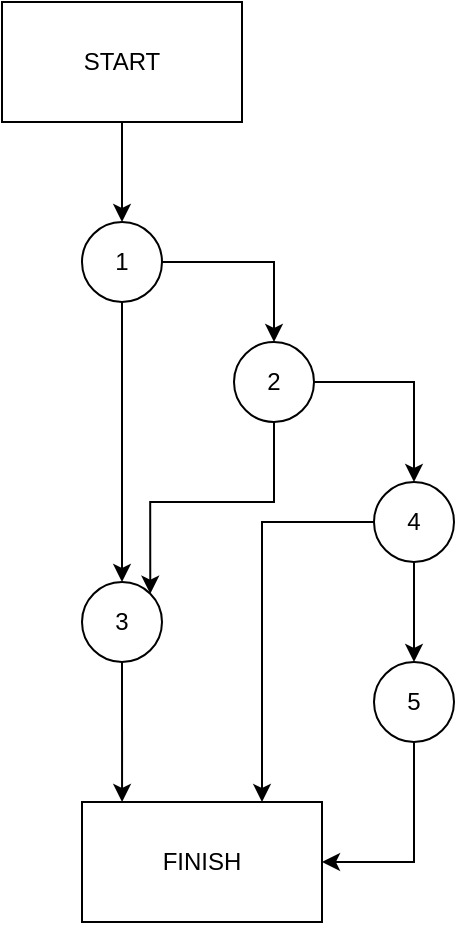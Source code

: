 <mxfile version="21.1.4" type="github">
  <diagram name="Página-1" id="cp4jBdSvonldiK07e4PR">
    <mxGraphModel dx="1269" dy="430" grid="1" gridSize="10" guides="1" tooltips="1" connect="1" arrows="1" fold="1" page="1" pageScale="1" pageWidth="827" pageHeight="1169" math="0" shadow="0">
      <root>
        <mxCell id="0" />
        <mxCell id="1" parent="0" />
        <mxCell id="s3WLJH-o-iqTyc3BweW6-26" value="" style="edgeStyle=orthogonalEdgeStyle;rounded=0;orthogonalLoop=1;jettySize=auto;html=1;entryX=0.5;entryY=0;entryDx=0;entryDy=0;" edge="1" parent="1" source="s3WLJH-o-iqTyc3BweW6-1" target="s3WLJH-o-iqTyc3BweW6-3">
          <mxGeometry relative="1" as="geometry" />
        </mxCell>
        <mxCell id="s3WLJH-o-iqTyc3BweW6-1" value="START" style="rounded=0;whiteSpace=wrap;html=1;" vertex="1" parent="1">
          <mxGeometry x="314" y="40" width="120" height="60" as="geometry" />
        </mxCell>
        <mxCell id="s3WLJH-o-iqTyc3BweW6-2" value="FINISH" style="rounded=0;whiteSpace=wrap;html=1;" vertex="1" parent="1">
          <mxGeometry x="354" y="440" width="120" height="60" as="geometry" />
        </mxCell>
        <mxCell id="s3WLJH-o-iqTyc3BweW6-8" style="edgeStyle=orthogonalEdgeStyle;rounded=0;orthogonalLoop=1;jettySize=auto;html=1;entryX=0.5;entryY=0;entryDx=0;entryDy=0;exitX=0.5;exitY=1;exitDx=0;exitDy=0;" edge="1" parent="1" source="s3WLJH-o-iqTyc3BweW6-3" target="s3WLJH-o-iqTyc3BweW6-5">
          <mxGeometry relative="1" as="geometry">
            <mxPoint x="370" y="200" as="sourcePoint" />
            <Array as="points">
              <mxPoint x="374" y="320" />
            </Array>
          </mxGeometry>
        </mxCell>
        <mxCell id="s3WLJH-o-iqTyc3BweW6-9" style="edgeStyle=orthogonalEdgeStyle;rounded=0;orthogonalLoop=1;jettySize=auto;html=1;exitX=1;exitY=0.5;exitDx=0;exitDy=0;entryX=0.5;entryY=0;entryDx=0;entryDy=0;" edge="1" parent="1" source="s3WLJH-o-iqTyc3BweW6-3" target="s3WLJH-o-iqTyc3BweW6-4">
          <mxGeometry relative="1" as="geometry" />
        </mxCell>
        <mxCell id="s3WLJH-o-iqTyc3BweW6-3" value="1" style="ellipse;whiteSpace=wrap;html=1;aspect=fixed;" vertex="1" parent="1">
          <mxGeometry x="354" y="150" width="40" height="40" as="geometry" />
        </mxCell>
        <mxCell id="s3WLJH-o-iqTyc3BweW6-10" style="edgeStyle=orthogonalEdgeStyle;rounded=0;orthogonalLoop=1;jettySize=auto;html=1;exitX=0.5;exitY=1;exitDx=0;exitDy=0;entryX=1;entryY=0;entryDx=0;entryDy=0;" edge="1" parent="1" source="s3WLJH-o-iqTyc3BweW6-4" target="s3WLJH-o-iqTyc3BweW6-5">
          <mxGeometry relative="1" as="geometry" />
        </mxCell>
        <mxCell id="s3WLJH-o-iqTyc3BweW6-11" style="edgeStyle=orthogonalEdgeStyle;rounded=0;orthogonalLoop=1;jettySize=auto;html=1;exitX=1;exitY=0.5;exitDx=0;exitDy=0;entryX=0.5;entryY=0;entryDx=0;entryDy=0;" edge="1" parent="1" source="s3WLJH-o-iqTyc3BweW6-4" target="s3WLJH-o-iqTyc3BweW6-7">
          <mxGeometry relative="1" as="geometry" />
        </mxCell>
        <mxCell id="s3WLJH-o-iqTyc3BweW6-4" value="2" style="ellipse;whiteSpace=wrap;html=1;aspect=fixed;" vertex="1" parent="1">
          <mxGeometry x="430" y="210" width="40" height="40" as="geometry" />
        </mxCell>
        <mxCell id="s3WLJH-o-iqTyc3BweW6-16" style="edgeStyle=orthogonalEdgeStyle;rounded=0;orthogonalLoop=1;jettySize=auto;html=1;exitX=0.5;exitY=1;exitDx=0;exitDy=0;entryX=0.167;entryY=0;entryDx=0;entryDy=0;entryPerimeter=0;" edge="1" parent="1" source="s3WLJH-o-iqTyc3BweW6-5" target="s3WLJH-o-iqTyc3BweW6-2">
          <mxGeometry relative="1" as="geometry" />
        </mxCell>
        <mxCell id="s3WLJH-o-iqTyc3BweW6-5" value="3" style="ellipse;whiteSpace=wrap;html=1;aspect=fixed;" vertex="1" parent="1">
          <mxGeometry x="354" y="330" width="40" height="40" as="geometry" />
        </mxCell>
        <mxCell id="s3WLJH-o-iqTyc3BweW6-14" style="edgeStyle=orthogonalEdgeStyle;rounded=0;orthogonalLoop=1;jettySize=auto;html=1;exitX=0.5;exitY=1;exitDx=0;exitDy=0;entryX=1;entryY=0.5;entryDx=0;entryDy=0;" edge="1" parent="1" source="s3WLJH-o-iqTyc3BweW6-6" target="s3WLJH-o-iqTyc3BweW6-2">
          <mxGeometry relative="1" as="geometry" />
        </mxCell>
        <mxCell id="s3WLJH-o-iqTyc3BweW6-6" value="5" style="ellipse;whiteSpace=wrap;html=1;aspect=fixed;" vertex="1" parent="1">
          <mxGeometry x="500" y="370" width="40" height="40" as="geometry" />
        </mxCell>
        <mxCell id="s3WLJH-o-iqTyc3BweW6-12" value="" style="edgeStyle=orthogonalEdgeStyle;rounded=0;orthogonalLoop=1;jettySize=auto;html=1;" edge="1" parent="1" source="s3WLJH-o-iqTyc3BweW6-7" target="s3WLJH-o-iqTyc3BweW6-6">
          <mxGeometry relative="1" as="geometry" />
        </mxCell>
        <mxCell id="s3WLJH-o-iqTyc3BweW6-27" style="edgeStyle=orthogonalEdgeStyle;rounded=0;orthogonalLoop=1;jettySize=auto;html=1;exitX=0;exitY=0.5;exitDx=0;exitDy=0;entryX=0.75;entryY=0;entryDx=0;entryDy=0;" edge="1" parent="1" source="s3WLJH-o-iqTyc3BweW6-7" target="s3WLJH-o-iqTyc3BweW6-2">
          <mxGeometry relative="1" as="geometry" />
        </mxCell>
        <mxCell id="s3WLJH-o-iqTyc3BweW6-7" value="4" style="ellipse;whiteSpace=wrap;html=1;aspect=fixed;" vertex="1" parent="1">
          <mxGeometry x="500" y="280" width="40" height="40" as="geometry" />
        </mxCell>
        <mxCell id="s3WLJH-o-iqTyc3BweW6-17" value="" style="shape=image;html=1;verticalAlign=top;verticalLabelPosition=bottom;labelBackgroundColor=#ffffff;imageAspect=0;aspect=fixed;image=https://cdn1.iconfinder.com/data/icons/material-core/20/check-circle-128.png" vertex="1" parent="1">
          <mxGeometry x="350" y="200" width="18" height="18" as="geometry" />
        </mxCell>
        <mxCell id="s3WLJH-o-iqTyc3BweW6-18" value="" style="shape=image;html=1;verticalAlign=top;verticalLabelPosition=bottom;labelBackgroundColor=#ffffff;imageAspect=0;aspect=fixed;image=https://cdn1.iconfinder.com/data/icons/material-core/20/check-circle-128.png" vertex="1" parent="1">
          <mxGeometry x="430" y="262" width="18" height="18" as="geometry" />
        </mxCell>
        <mxCell id="s3WLJH-o-iqTyc3BweW6-21" value="" style="shape=image;html=1;verticalAlign=top;verticalLabelPosition=bottom;labelBackgroundColor=#ffffff;imageAspect=0;aspect=fixed;image=https://cdn1.iconfinder.com/data/icons/material-core/20/check-circle-128.png" vertex="1" parent="1">
          <mxGeometry x="530" y="330" width="20" height="20" as="geometry" />
        </mxCell>
        <mxCell id="s3WLJH-o-iqTyc3BweW6-22" value="" style="shape=image;html=1;verticalAlign=top;verticalLabelPosition=bottom;labelBackgroundColor=#ffffff;imageAspect=0;aspect=fixed;image=https://cdn2.iconfinder.com/data/icons/boxicons-regular-vol-1/24/bx-comment-x-128.png" vertex="1" parent="1">
          <mxGeometry x="402" y="150" width="18" height="18" as="geometry" />
        </mxCell>
        <mxCell id="s3WLJH-o-iqTyc3BweW6-25" value="" style="shape=image;html=1;verticalAlign=top;verticalLabelPosition=bottom;labelBackgroundColor=#ffffff;imageAspect=0;aspect=fixed;image=https://cdn2.iconfinder.com/data/icons/boxicons-regular-vol-1/24/bx-comment-x-128.png" vertex="1" parent="1">
          <mxGeometry x="448" y="302" width="18" height="18" as="geometry" />
        </mxCell>
      </root>
    </mxGraphModel>
  </diagram>
</mxfile>

